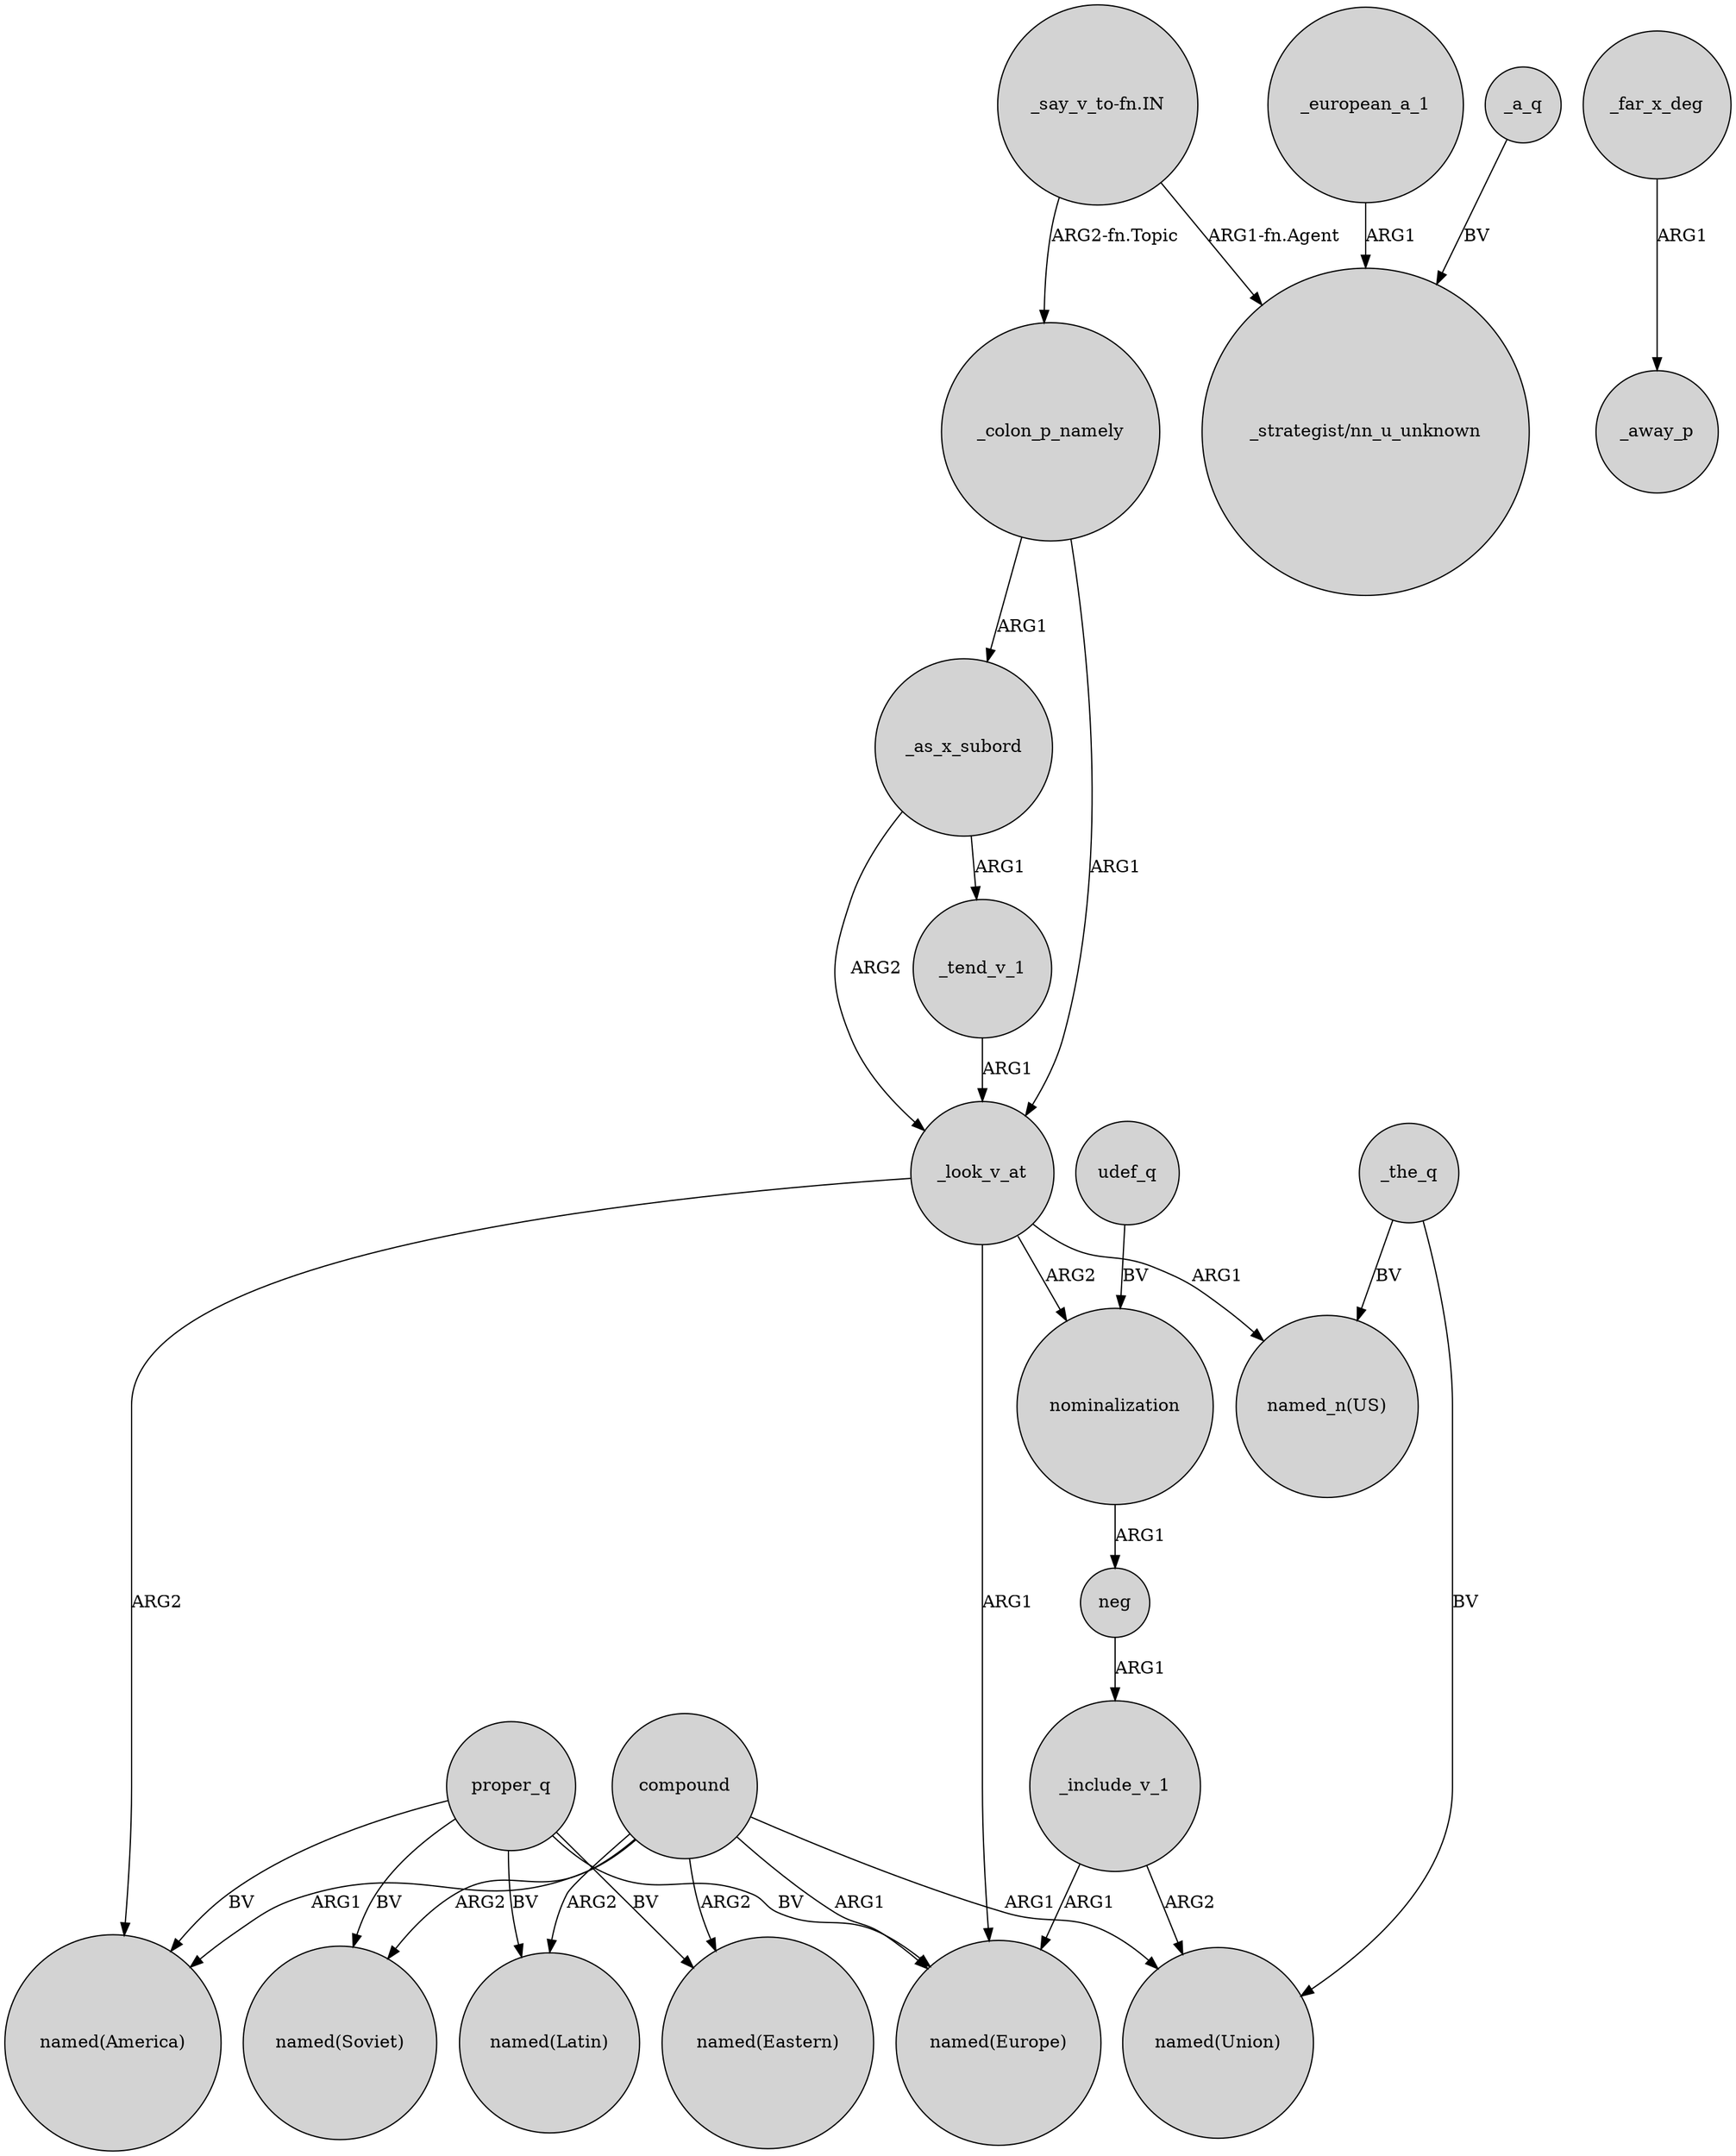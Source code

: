 digraph {
	node [shape=circle style=filled]
	_include_v_1 -> "named(Europe)" [label=ARG1]
	"_say_v_to-fn.IN" -> _colon_p_namely [label="ARG2-fn.Topic"]
	_european_a_1 -> "_strategist/nn_u_unknown" [label=ARG1]
	compound -> "named(America)" [label=ARG1]
	_far_x_deg -> _away_p [label=ARG1]
	compound -> "named(Eastern)" [label=ARG2]
	_include_v_1 -> "named(Union)" [label=ARG2]
	_as_x_subord -> _tend_v_1 [label=ARG1]
	_colon_p_namely -> _as_x_subord [label=ARG1]
	proper_q -> "named(Soviet)" [label=BV]
	"_say_v_to-fn.IN" -> "_strategist/nn_u_unknown" [label="ARG1-fn.Agent"]
	proper_q -> "named(Eastern)" [label=BV]
	_look_v_at -> "named_n(US)" [label=ARG1]
	_the_q -> "named_n(US)" [label=BV]
	_look_v_at -> nominalization [label=ARG2]
	_the_q -> "named(Union)" [label=BV]
	compound -> "named(Europe)" [label=ARG1]
	_look_v_at -> "named(America)" [label=ARG2]
	_colon_p_namely -> _look_v_at [label=ARG1]
	_look_v_at -> "named(Europe)" [label=ARG1]
	compound -> "named(Union)" [label=ARG1]
	proper_q -> "named(Europe)" [label=BV]
	compound -> "named(Soviet)" [label=ARG2]
	udef_q -> nominalization [label=BV]
	nominalization -> neg [label=ARG1]
	_a_q -> "_strategist/nn_u_unknown" [label=BV]
	_tend_v_1 -> _look_v_at [label=ARG1]
	proper_q -> "named(Latin)" [label=BV]
	_as_x_subord -> _look_v_at [label=ARG2]
	proper_q -> "named(America)" [label=BV]
	neg -> _include_v_1 [label=ARG1]
	compound -> "named(Latin)" [label=ARG2]
}
